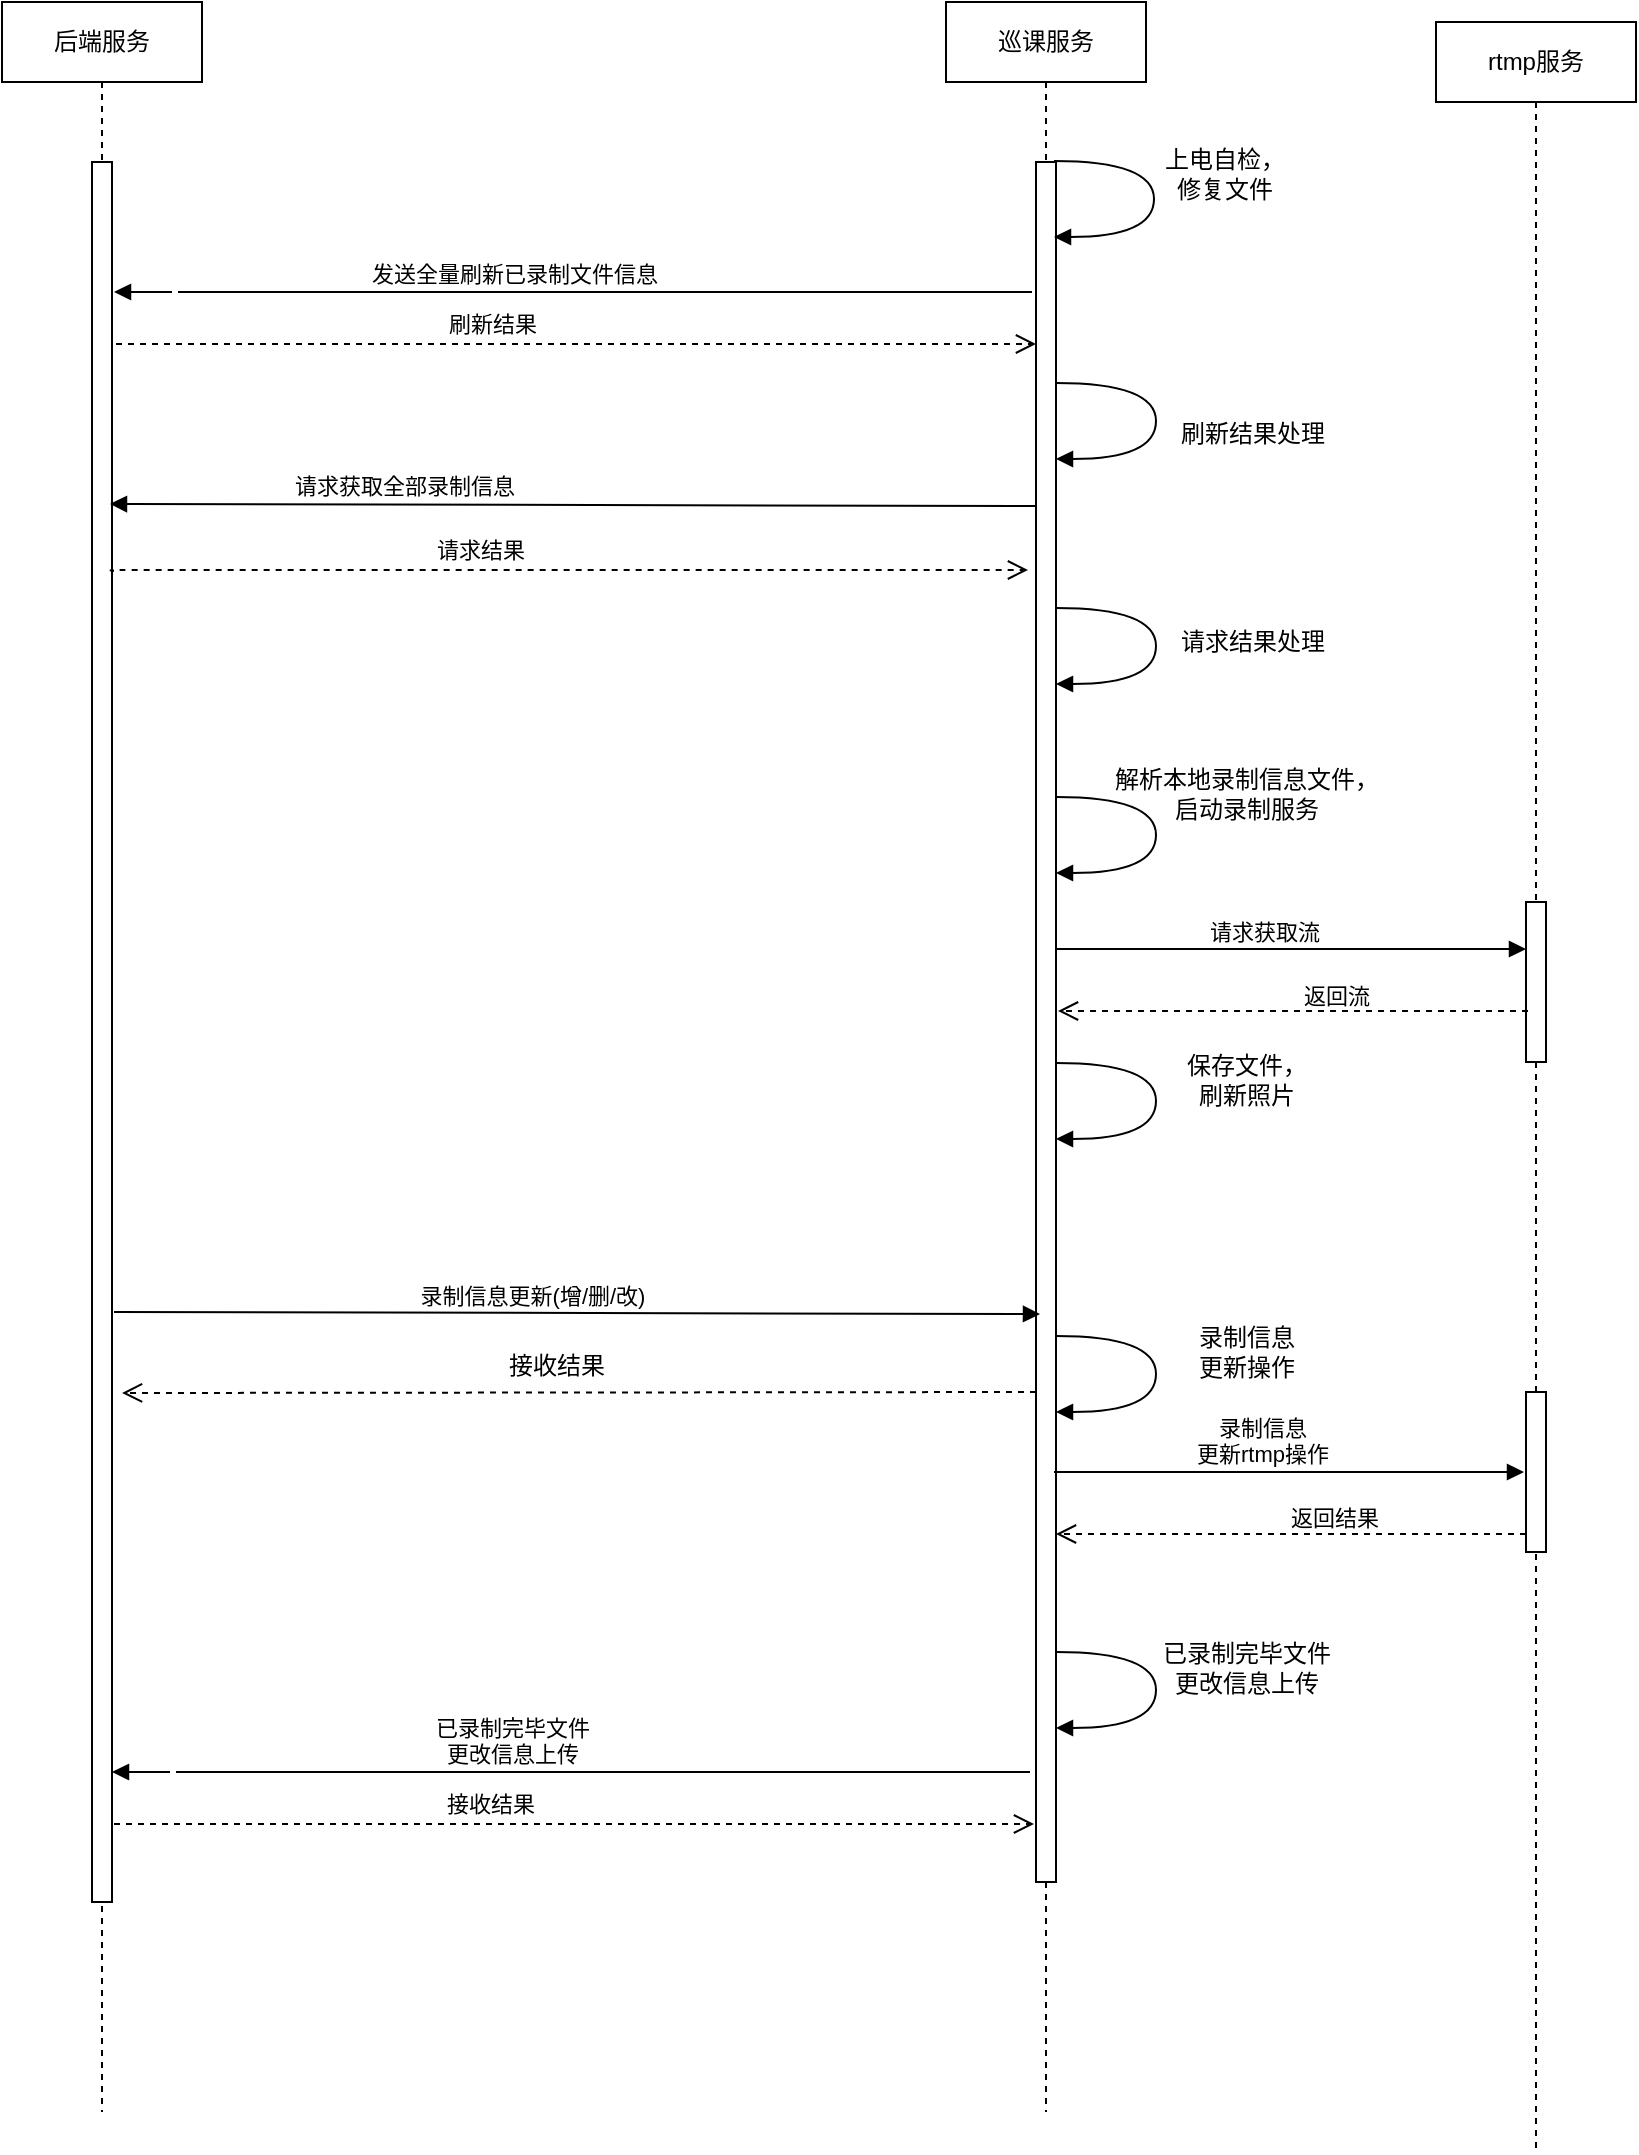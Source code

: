 <mxfile version="10.7.0" type="github"><diagram id="tsz9XmMsNDyzd6c7vC5I" name="Page-1"><mxGraphModel dx="1038" dy="2880" grid="1" gridSize="10" guides="1" tooltips="1" connect="1" arrows="1" fold="1" page="1" pageScale="1" pageWidth="827" pageHeight="1169" math="0" shadow="0"><root><mxCell id="0"/><mxCell id="1" parent="0"/><mxCell id="Khu-GhLqQ6tCEPFsKKtB-10" value="后端服务" style="shape=umlLifeline;perimeter=lifelinePerimeter;whiteSpace=wrap;html=1;container=1;collapsible=0;recursiveResize=0;outlineConnect=0;" parent="1" vertex="1"><mxGeometry x="5" y="-2335" width="100" height="1055" as="geometry"/></mxCell><mxCell id="Khu-GhLqQ6tCEPFsKKtB-9" value="" style="html=1;points=[];perimeter=orthogonalPerimeter;" parent="Khu-GhLqQ6tCEPFsKKtB-10" vertex="1"><mxGeometry x="45" y="80" width="10" height="870" as="geometry"/></mxCell><mxCell id="Khu-GhLqQ6tCEPFsKKtB-11" value="巡课服务" style="shape=umlLifeline;perimeter=lifelinePerimeter;whiteSpace=wrap;html=1;container=1;collapsible=0;recursiveResize=0;outlineConnect=0;" parent="1" vertex="1"><mxGeometry x="477" y="-2335" width="100" height="1055" as="geometry"/></mxCell><mxCell id="Khu-GhLqQ6tCEPFsKKtB-12" value="" style="html=1;points=[];perimeter=orthogonalPerimeter;" parent="Khu-GhLqQ6tCEPFsKKtB-11" vertex="1"><mxGeometry x="45" y="80" width="10" height="860" as="geometry"/></mxCell><mxCell id="Khu-GhLqQ6tCEPFsKKtB-17" value="请求获取全部录制信息" style="html=1;verticalAlign=bottom;endArrow=block;entryX=1;entryY=0.044;entryDx=0;entryDy=0;entryPerimeter=0;exitX=0.1;exitY=0.048;exitDx=0;exitDy=0;exitPerimeter=0;" parent="1" edge="1"><mxGeometry x="0.365" width="80" relative="1" as="geometry"><mxPoint x="522" y="-2083" as="sourcePoint"/><mxPoint x="59" y="-2084" as="targetPoint"/><mxPoint as="offset"/></mxGeometry></mxCell><mxCell id="Khu-GhLqQ6tCEPFsKKtB-22" value="rtmp服务" style="shape=umlLifeline;perimeter=lifelinePerimeter;whiteSpace=wrap;html=1;container=1;collapsible=0;recursiveResize=0;outlineConnect=0;" parent="1" vertex="1"><mxGeometry x="722" y="-2325" width="100" height="1065" as="geometry"/></mxCell><mxCell id="Khu-GhLqQ6tCEPFsKKtB-23" value="" style="html=1;points=[];perimeter=orthogonalPerimeter;" parent="Khu-GhLqQ6tCEPFsKKtB-22" vertex="1"><mxGeometry x="45" y="440" width="10" height="80" as="geometry"/></mxCell><mxCell id="B3iJGUtQCON3d8__2gCT-54" value="" style="html=1;points=[];perimeter=orthogonalPerimeter;" vertex="1" parent="Khu-GhLqQ6tCEPFsKKtB-22"><mxGeometry x="45" y="685" width="10" height="80" as="geometry"/></mxCell><mxCell id="Khu-GhLqQ6tCEPFsKKtB-24" value="&lt;div&gt;解析本地录制信息文件，&lt;/div&gt;&lt;div&gt;启动录制服务&lt;br&gt;&lt;/div&gt;" style="html=1;verticalAlign=bottom;endArrow=block;labelBackgroundColor=none;fontFamily=Verdana;fontSize=12;elbow=vertical;edgeStyle=orthogonalEdgeStyle;curved=1;entryX=1;entryY=0.286;entryPerimeter=0;" parent="1" edge="1"><mxGeometry x="-0.275" y="-47" relative="1" as="geometry"><mxPoint x="532" y="-1937.5" as="sourcePoint"/><mxPoint x="532" y="-1899.5" as="targetPoint"/><Array as="points"><mxPoint x="582" y="-1937.5"/><mxPoint x="582" y="-1899.5"/></Array><mxPoint x="92" y="15" as="offset"/></mxGeometry></mxCell><mxCell id="Khu-GhLqQ6tCEPFsKKtB-25" value="请求获取流" style="html=1;verticalAlign=bottom;endArrow=block;" parent="1" edge="1"><mxGeometry x="-0.12" width="80" relative="1" as="geometry"><mxPoint x="532" y="-1861.5" as="sourcePoint"/><mxPoint x="767" y="-1861.5" as="targetPoint"/><mxPoint as="offset"/></mxGeometry></mxCell><mxCell id="Khu-GhLqQ6tCEPFsKKtB-27" value="返回流" style="html=1;verticalAlign=bottom;endArrow=open;dashed=1;endSize=8;" parent="1" edge="1"><mxGeometry x="-0.184" y="1" relative="1" as="geometry"><mxPoint x="768" y="-1830.5" as="sourcePoint"/><mxPoint x="533" y="-1830.5" as="targetPoint"/><Array as="points"/><mxPoint as="offset"/></mxGeometry></mxCell><mxCell id="Khu-GhLqQ6tCEPFsKKtB-28" value="&lt;div&gt;保存文件，&lt;/div&gt;&lt;div&gt;刷新照片&lt;/div&gt;" style="html=1;verticalAlign=bottom;endArrow=block;labelBackgroundColor=none;fontFamily=Verdana;fontSize=12;elbow=vertical;edgeStyle=orthogonalEdgeStyle;curved=1;entryX=1;entryY=0.286;entryPerimeter=0;" parent="1" edge="1"><mxGeometry x="0.275" y="-47" relative="1" as="geometry"><mxPoint x="532" y="-1804.5" as="sourcePoint"/><mxPoint x="532" y="-1766.5" as="targetPoint"/><Array as="points"><mxPoint x="582" y="-1804.5"/><mxPoint x="582" y="-1766.5"/></Array><mxPoint x="45" y="34" as="offset"/></mxGeometry></mxCell><mxCell id="Khu-GhLqQ6tCEPFsKKtB-38" value="请求结果" style="html=1;verticalAlign=bottom;endArrow=open;dashed=1;endSize=8;" parent="1" edge="1"><mxGeometry x="-0.184" y="1" relative="1" as="geometry"><mxPoint x="61" y="-2050.5" as="sourcePoint"/><mxPoint x="518" y="-2051" as="targetPoint"/><Array as="points"><mxPoint x="58" y="-2051"/></Array><mxPoint as="offset"/></mxGeometry></mxCell><mxCell id="Khu-GhLqQ6tCEPFsKKtB-41" value="&lt;div&gt;刷新结果处理&lt;/div&gt;" style="html=1;verticalAlign=bottom;endArrow=block;labelBackgroundColor=none;fontFamily=Verdana;fontSize=12;elbow=vertical;edgeStyle=orthogonalEdgeStyle;curved=1;entryX=1;entryY=0.286;entryPerimeter=0;" parent="1" edge="1"><mxGeometry x="0.275" y="-48" relative="1" as="geometry"><mxPoint x="532" y="-2144.5" as="sourcePoint"/><mxPoint x="532" y="-2106.5" as="targetPoint"/><Array as="points"><mxPoint x="582" y="-2144.5"/><mxPoint x="582" y="-2106.5"/></Array><mxPoint x="48" y="44" as="offset"/></mxGeometry></mxCell><mxCell id="Khu-GhLqQ6tCEPFsKKtB-42" value="发送全量刷新已录制文件信息" style="html=1;verticalAlign=bottom;endArrow=block;entryX=1.039;entryY=0.042;entryDx=0;entryDy=0;entryPerimeter=0;" parent="1" edge="1"><mxGeometry x="0.129" width="80" relative="1" as="geometry"><mxPoint x="520" y="-2190" as="sourcePoint"/><mxPoint x="61" y="-2190" as="targetPoint"/><mxPoint as="offset"/></mxGeometry></mxCell><mxCell id="B3iJGUtQCON3d8__2gCT-47" value="&amp;nbsp;" style="text;html=1;resizable=0;points=[];align=center;verticalAlign=middle;labelBackgroundColor=#ffffff;" vertex="1" connectable="0" parent="Khu-GhLqQ6tCEPFsKKtB-42"><mxGeometry x="0.538" y="4" relative="1" as="geometry"><mxPoint x="-76" y="-3.5" as="offset"/></mxGeometry></mxCell><mxCell id="Khu-GhLqQ6tCEPFsKKtB-43" value="刷新结果" style="html=1;verticalAlign=bottom;endArrow=open;dashed=1;endSize=8;" parent="1" edge="1"><mxGeometry x="-0.184" y="1" relative="1" as="geometry"><mxPoint x="62" y="-2164" as="sourcePoint"/><mxPoint x="522" y="-2164" as="targetPoint"/><Array as="points"><mxPoint x="62" y="-2164"/></Array><mxPoint as="offset"/></mxGeometry></mxCell><mxCell id="Khu-GhLqQ6tCEPFsKKtB-44" value="&lt;div&gt;上电自检，&lt;/div&gt;&lt;div&gt;修复文件&lt;/div&gt;" style="html=1;verticalAlign=bottom;endArrow=block;labelBackgroundColor=none;fontFamily=Verdana;fontSize=12;elbow=vertical;edgeStyle=orthogonalEdgeStyle;curved=1;entryX=1;entryY=0.286;entryPerimeter=0;" parent="1" edge="1"><mxGeometry x="0.275" y="-38" relative="1" as="geometry"><mxPoint x="531" y="-2255.5" as="sourcePoint"/><mxPoint x="531" y="-2217.5" as="targetPoint"/><Array as="points"><mxPoint x="581" y="-2255.5"/><mxPoint x="581" y="-2217.5"/></Array><mxPoint x="35" y="23" as="offset"/></mxGeometry></mxCell><mxCell id="B3iJGUtQCON3d8__2gCT-48" value="&lt;div&gt;请求结果处理&lt;/div&gt;" style="html=1;verticalAlign=bottom;endArrow=block;labelBackgroundColor=none;fontFamily=Verdana;fontSize=12;elbow=vertical;edgeStyle=orthogonalEdgeStyle;curved=1;entryX=1;entryY=0.286;entryPerimeter=0;" edge="1" parent="1"><mxGeometry x="0.275" y="-49" relative="1" as="geometry"><mxPoint x="532" y="-2032" as="sourcePoint"/><mxPoint x="532" y="-1994" as="targetPoint"/><Array as="points"><mxPoint x="582" y="-2032.5"/><mxPoint x="582" y="-1994.5"/></Array><mxPoint x="48" y="37" as="offset"/></mxGeometry></mxCell><mxCell id="B3iJGUtQCON3d8__2gCT-49" value="录制信息更新(增/删/改)" style="html=1;verticalAlign=bottom;endArrow=block;entryX=1;entryY=0.044;entryDx=0;entryDy=0;entryPerimeter=0;exitX=0.1;exitY=0.048;exitDx=0;exitDy=0;exitPerimeter=0;" edge="1" parent="1"><mxGeometry x="-0.097" y="-1" width="80" relative="1" as="geometry"><mxPoint x="61" y="-1680" as="sourcePoint"/><mxPoint x="524" y="-1679" as="targetPoint"/><mxPoint as="offset"/></mxGeometry></mxCell><mxCell id="B3iJGUtQCON3d8__2gCT-50" value="" style="html=1;verticalAlign=bottom;endArrow=open;dashed=1;endSize=8;" edge="1" parent="1"><mxGeometry x="1" y="227" relative="1" as="geometry"><mxPoint x="522" y="-1640" as="sourcePoint"/><mxPoint x="65" y="-1639.5" as="targetPoint"/><Array as="points"/><mxPoint x="190" y="224" as="offset"/></mxGeometry></mxCell><mxCell id="B3iJGUtQCON3d8__2gCT-52" value="接收结果" style="text;html=1;resizable=0;points=[];align=center;verticalAlign=middle;labelBackgroundColor=#ffffff;" vertex="1" connectable="0" parent="B3iJGUtQCON3d8__2gCT-50"><mxGeometry x="0.046" y="-1" relative="1" as="geometry"><mxPoint x="-1" y="-12.5" as="offset"/></mxGeometry></mxCell><mxCell id="B3iJGUtQCON3d8__2gCT-53" value="&lt;div&gt;录制信息&lt;/div&gt;&lt;div&gt;更新操作&lt;/div&gt;" style="html=1;verticalAlign=bottom;endArrow=block;labelBackgroundColor=none;fontFamily=Verdana;fontSize=12;elbow=vertical;edgeStyle=orthogonalEdgeStyle;curved=1;entryX=1;entryY=0.286;entryPerimeter=0;" edge="1" parent="1"><mxGeometry x="0.275" y="-47" relative="1" as="geometry"><mxPoint x="532" y="-1668" as="sourcePoint"/><mxPoint x="532" y="-1630" as="targetPoint"/><Array as="points"><mxPoint x="582" y="-1668.5"/><mxPoint x="582" y="-1630.5"/></Array><mxPoint x="45" y="34" as="offset"/></mxGeometry></mxCell><mxCell id="B3iJGUtQCON3d8__2gCT-55" value="&lt;div&gt;录制信息&lt;/div&gt;&lt;div&gt;更新rtmp操作&lt;/div&gt;" style="html=1;verticalAlign=bottom;endArrow=block;" edge="1" parent="1"><mxGeometry x="-0.12" width="80" relative="1" as="geometry"><mxPoint x="531" y="-1600" as="sourcePoint"/><mxPoint x="766" y="-1600" as="targetPoint"/><mxPoint as="offset"/></mxGeometry></mxCell><mxCell id="B3iJGUtQCON3d8__2gCT-56" value="返回结果" style="html=1;verticalAlign=bottom;endArrow=open;dashed=1;endSize=8;" edge="1" parent="1"><mxGeometry x="-0.184" y="1" relative="1" as="geometry"><mxPoint x="767" y="-1569" as="sourcePoint"/><mxPoint x="532" y="-1569" as="targetPoint"/><Array as="points"/><mxPoint as="offset"/></mxGeometry></mxCell><mxCell id="B3iJGUtQCON3d8__2gCT-57" value="&lt;div&gt;已录制完毕文件&lt;/div&gt;&lt;div&gt;更改信息上传&lt;/div&gt;" style="html=1;verticalAlign=bottom;endArrow=block;labelBackgroundColor=none;fontFamily=Verdana;fontSize=12;elbow=vertical;edgeStyle=orthogonalEdgeStyle;curved=1;entryX=1;entryY=0.286;entryPerimeter=0;" edge="1" parent="1"><mxGeometry x="0.275" y="-47" relative="1" as="geometry"><mxPoint x="532" y="-1510" as="sourcePoint"/><mxPoint x="532" y="-1472" as="targetPoint"/><Array as="points"><mxPoint x="582" y="-1510.5"/><mxPoint x="582" y="-1472.5"/></Array><mxPoint x="45" y="34" as="offset"/></mxGeometry></mxCell><mxCell id="B3iJGUtQCON3d8__2gCT-58" value="&lt;div&gt;已录制完毕文件&lt;/div&gt;&lt;div&gt;更改信息上传&lt;/div&gt;" style="html=1;verticalAlign=bottom;endArrow=block;entryX=1.039;entryY=0.042;entryDx=0;entryDy=0;entryPerimeter=0;" edge="1" parent="1"><mxGeometry x="0.129" width="80" relative="1" as="geometry"><mxPoint x="519" y="-1450" as="sourcePoint"/><mxPoint x="60" y="-1450" as="targetPoint"/><mxPoint as="offset"/></mxGeometry></mxCell><mxCell id="B3iJGUtQCON3d8__2gCT-59" value="&amp;nbsp;" style="text;html=1;resizable=0;points=[];align=center;verticalAlign=middle;labelBackgroundColor=#ffffff;" vertex="1" connectable="0" parent="B3iJGUtQCON3d8__2gCT-58"><mxGeometry x="0.538" y="4" relative="1" as="geometry"><mxPoint x="-76" y="-3.5" as="offset"/></mxGeometry></mxCell><mxCell id="B3iJGUtQCON3d8__2gCT-60" value="接收结果" style="html=1;verticalAlign=bottom;endArrow=open;dashed=1;endSize=8;" edge="1" parent="1"><mxGeometry x="-0.184" y="1" relative="1" as="geometry"><mxPoint x="61" y="-1424" as="sourcePoint"/><mxPoint x="521" y="-1424" as="targetPoint"/><Array as="points"><mxPoint x="61" y="-1424"/></Array><mxPoint as="offset"/></mxGeometry></mxCell></root></mxGraphModel></diagram></mxfile>